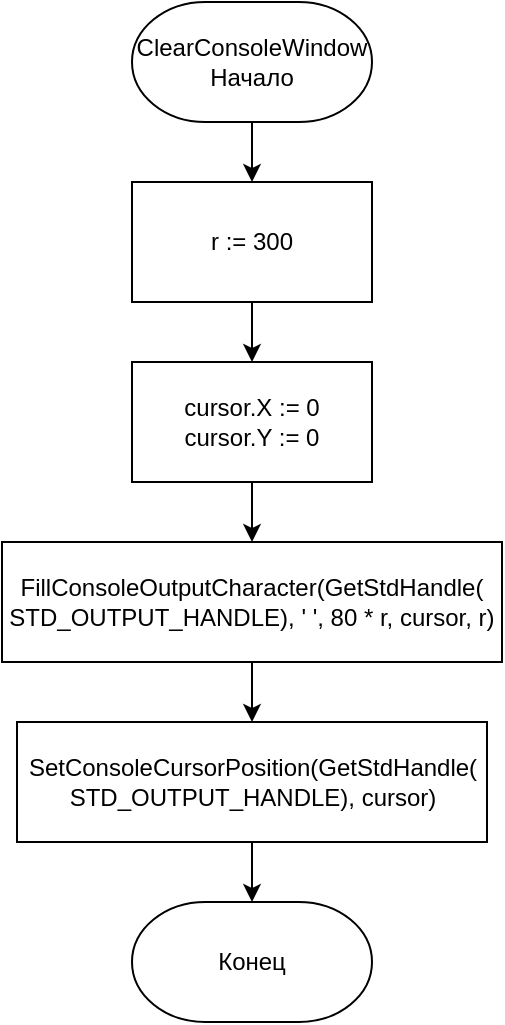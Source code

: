 <mxfile version="20.2.3" type="device"><diagram id="0V24Xh63eKxN1mPNmVi8" name="Страница 1"><mxGraphModel dx="1052" dy="657" grid="1" gridSize="10" guides="1" tooltips="1" connect="1" arrows="1" fold="1" page="1" pageScale="1" pageWidth="827" pageHeight="1169" math="0" shadow="0"><root><mxCell id="0"/><mxCell id="1" parent="0"/><mxCell id="j31gsuqsTesz03xOeMPq-3" value="" style="edgeStyle=orthogonalEdgeStyle;rounded=0;orthogonalLoop=1;jettySize=auto;html=1;" edge="1" parent="1" source="j31gsuqsTesz03xOeMPq-1" target="j31gsuqsTesz03xOeMPq-2"><mxGeometry relative="1" as="geometry"/></mxCell><mxCell id="j31gsuqsTesz03xOeMPq-1" value="ClearConsoleWindow&lt;br&gt;Начало" style="strokeWidth=1;html=1;shape=mxgraph.flowchart.terminator;whiteSpace=wrap;" vertex="1" parent="1"><mxGeometry x="75" y="40" width="120" height="60" as="geometry"/></mxCell><mxCell id="j31gsuqsTesz03xOeMPq-7" value="" style="edgeStyle=orthogonalEdgeStyle;rounded=0;orthogonalLoop=1;jettySize=auto;html=1;" edge="1" parent="1" source="j31gsuqsTesz03xOeMPq-2" target="j31gsuqsTesz03xOeMPq-6"><mxGeometry relative="1" as="geometry"/></mxCell><mxCell id="j31gsuqsTesz03xOeMPq-2" value="r := 300" style="whiteSpace=wrap;html=1;strokeWidth=1;" vertex="1" parent="1"><mxGeometry x="75" y="130" width="120" height="60" as="geometry"/></mxCell><mxCell id="j31gsuqsTesz03xOeMPq-9" value="" style="edgeStyle=orthogonalEdgeStyle;rounded=0;orthogonalLoop=1;jettySize=auto;html=1;" edge="1" parent="1" source="j31gsuqsTesz03xOeMPq-6" target="j31gsuqsTesz03xOeMPq-8"><mxGeometry relative="1" as="geometry"/></mxCell><mxCell id="j31gsuqsTesz03xOeMPq-6" value="&lt;div&gt;cursor.X := 0&lt;/div&gt;&lt;div&gt;&lt;span style=&quot;background-color: initial;&quot;&gt;cursor.Y := 0&lt;/span&gt;&lt;/div&gt;" style="whiteSpace=wrap;html=1;strokeWidth=1;" vertex="1" parent="1"><mxGeometry x="75" y="220" width="120" height="60" as="geometry"/></mxCell><mxCell id="j31gsuqsTesz03xOeMPq-16" value="" style="edgeStyle=orthogonalEdgeStyle;rounded=0;orthogonalLoop=1;jettySize=auto;html=1;fontSize=9;" edge="1" parent="1" source="j31gsuqsTesz03xOeMPq-8" target="j31gsuqsTesz03xOeMPq-15"><mxGeometry relative="1" as="geometry"/></mxCell><mxCell id="j31gsuqsTesz03xOeMPq-8" value="FillConsoleOutputCharacter(GetStdHandle(&lt;br&gt;STD_OUTPUT_HANDLE), ' ', 80 * r, cursor, r)" style="whiteSpace=wrap;html=1;strokeWidth=1;" vertex="1" parent="1"><mxGeometry x="10" y="310" width="250" height="60" as="geometry"/></mxCell><mxCell id="j31gsuqsTesz03xOeMPq-18" value="" style="edgeStyle=orthogonalEdgeStyle;rounded=0;orthogonalLoop=1;jettySize=auto;html=1;fontSize=9;" edge="1" parent="1" source="j31gsuqsTesz03xOeMPq-15" target="j31gsuqsTesz03xOeMPq-17"><mxGeometry relative="1" as="geometry"/></mxCell><mxCell id="j31gsuqsTesz03xOeMPq-15" value="SetConsoleCursorPosition(GetStdHandle(&lt;br&gt;STD_OUTPUT_HANDLE), cursor)" style="whiteSpace=wrap;html=1;strokeWidth=1;" vertex="1" parent="1"><mxGeometry x="17.5" y="400" width="235" height="60" as="geometry"/></mxCell><mxCell id="j31gsuqsTesz03xOeMPq-17" value="Конец" style="strokeWidth=1;html=1;shape=mxgraph.flowchart.terminator;whiteSpace=wrap;" vertex="1" parent="1"><mxGeometry x="75" y="490" width="120" height="60" as="geometry"/></mxCell></root></mxGraphModel></diagram></mxfile>